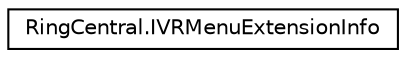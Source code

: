 digraph "Graphical Class Hierarchy"
{
 // LATEX_PDF_SIZE
  edge [fontname="Helvetica",fontsize="10",labelfontname="Helvetica",labelfontsize="10"];
  node [fontname="Helvetica",fontsize="10",shape=record];
  rankdir="LR";
  Node0 [label="RingCentral.IVRMenuExtensionInfo",height=0.2,width=0.4,color="black", fillcolor="white", style="filled",URL="$classRingCentral_1_1IVRMenuExtensionInfo.html",tooltip="For 'Connect' or 'Voicemail' actions only. Extension reference"];
}
